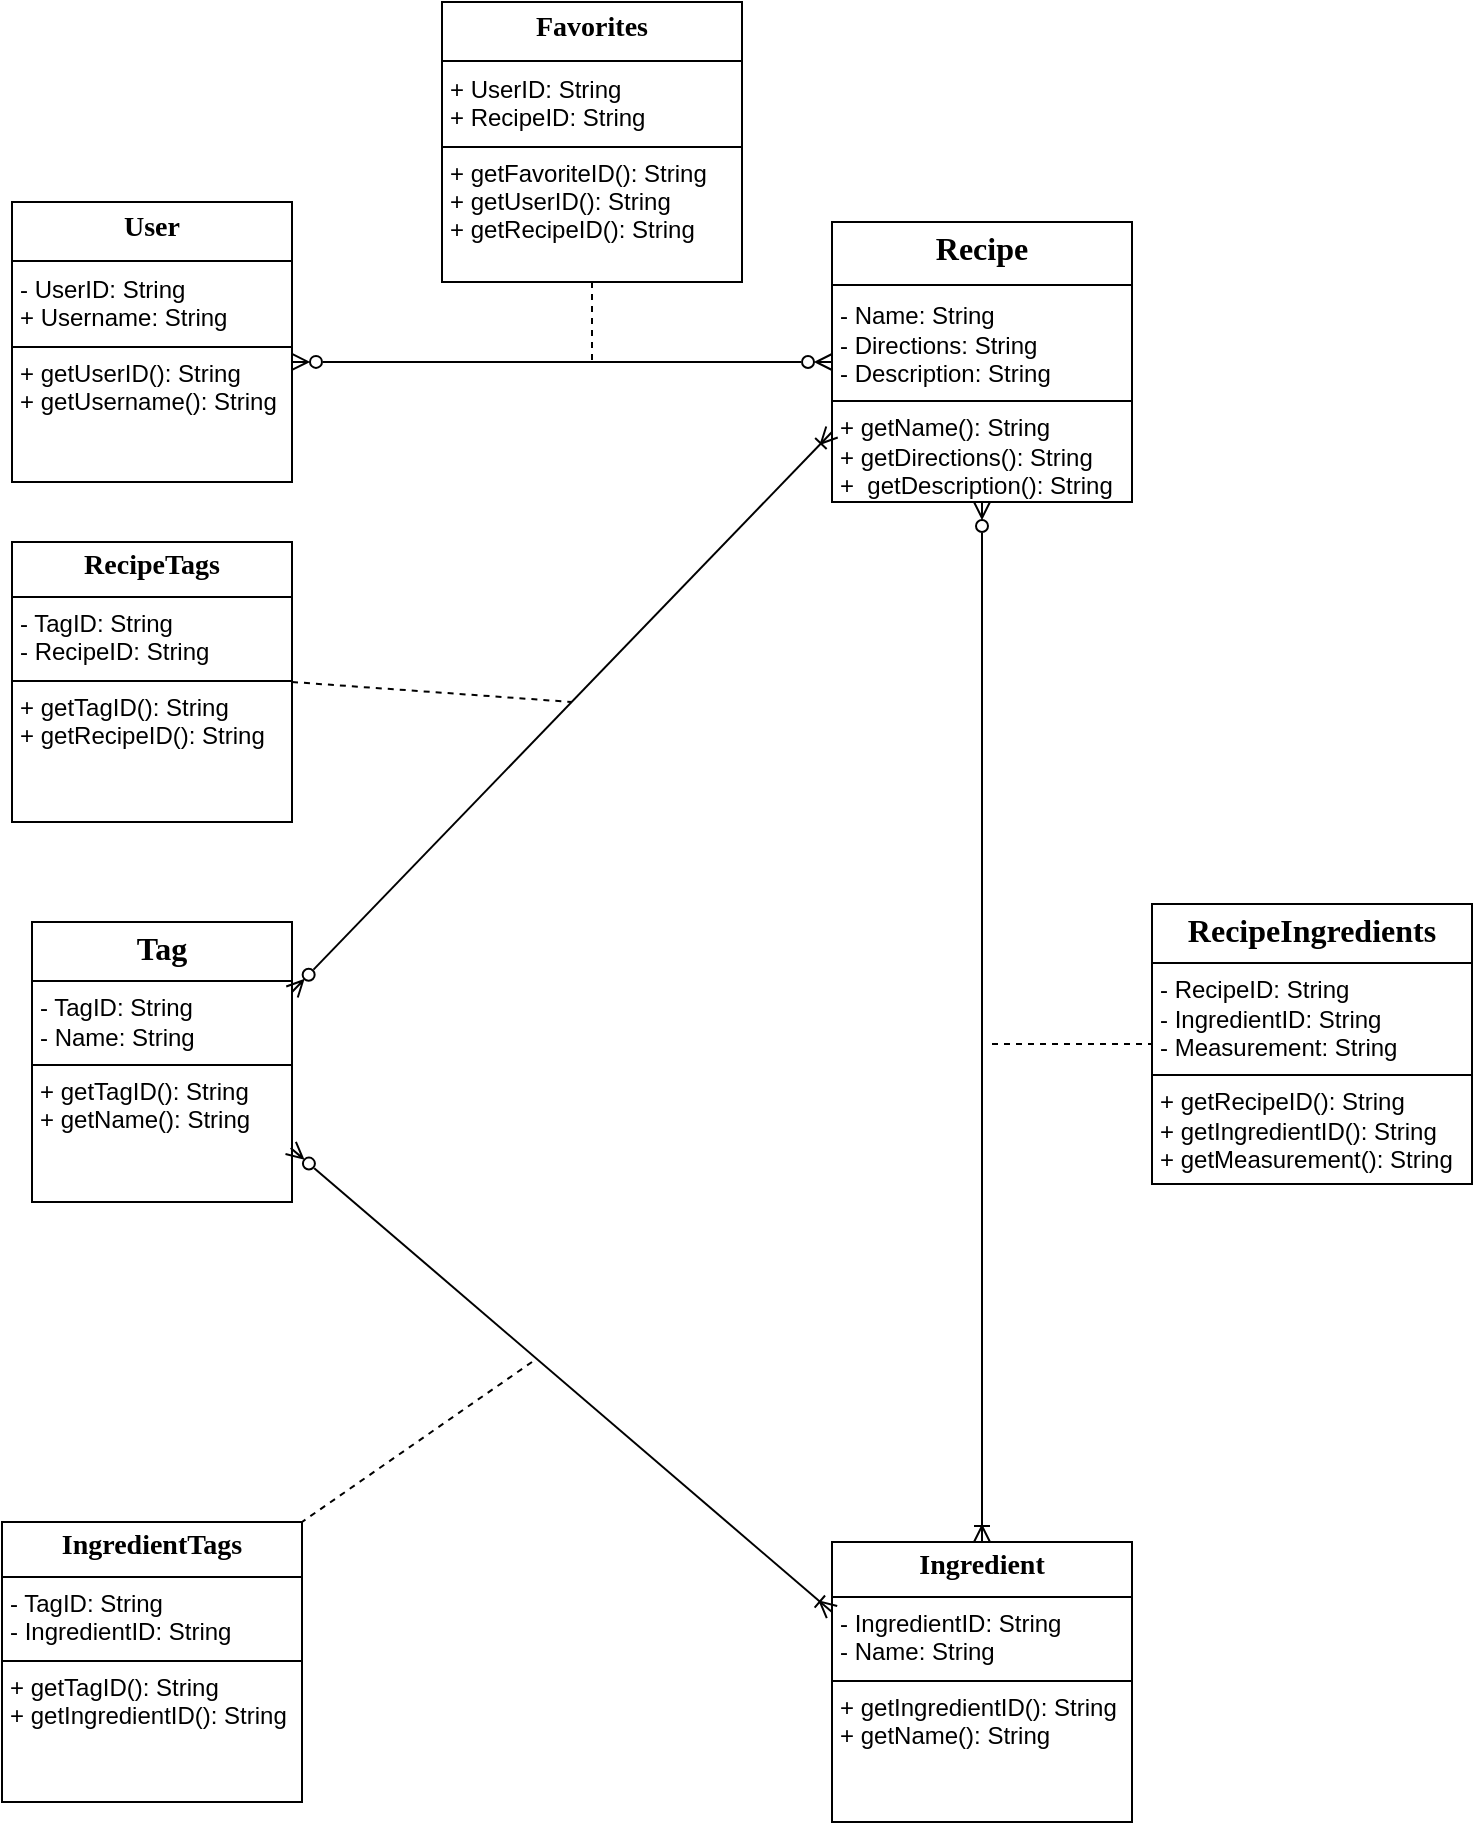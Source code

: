 <mxfile version="24.0.7" type="github">
  <diagram name="Page-1" id="7ARzTkC1GYlOzNA3DdzD">
    <mxGraphModel dx="1339" dy="1161" grid="1" gridSize="10" guides="1" tooltips="1" connect="1" arrows="1" fold="1" page="1" pageScale="1" pageWidth="850" pageHeight="1100" math="0" shadow="0">
      <root>
        <mxCell id="0" />
        <mxCell id="1" parent="0" />
        <mxCell id="55ndsV7hWTDGGRdfsGPd-1" value="&lt;p style=&quot;margin: 4px 0px 0px; text-align: center; font-size: 14px;&quot;&gt;&lt;font style=&quot;font-size: 14px;&quot;&gt;&lt;font style=&quot;font-size: 14px;&quot; face=&quot;Times New Roman&quot;&gt;&lt;b style=&quot;&quot;&gt;User&lt;/b&gt;&lt;/font&gt;&lt;br&gt;&lt;/font&gt;&lt;/p&gt;&lt;hr size=&quot;1&quot; style=&quot;border-style: solid; font-size: 14px;&quot;&gt;&lt;p style=&quot;margin:0px;margin-left:4px;&quot;&gt;- UserID: String&lt;br&gt;+&amp;nbsp;Username: String&lt;/p&gt;&lt;hr size=&quot;1&quot; style=&quot;border-style:solid;&quot;&gt;&lt;p style=&quot;margin:0px;margin-left:4px;&quot;&gt;+ getUserID(): String&lt;br&gt;+ getUsername(): String&lt;/p&gt;" style="verticalAlign=top;align=left;overflow=fill;html=1;whiteSpace=wrap;" parent="1" vertex="1">
          <mxGeometry x="60" y="110" width="140" height="140" as="geometry" />
        </mxCell>
        <mxCell id="55ndsV7hWTDGGRdfsGPd-2" value="&lt;p style=&quot;margin: 4px 0px 0px; text-align: center; font-size: 14px;&quot;&gt;&lt;font style=&quot;font-size: 14px;&quot;&gt;&lt;b style=&quot;&quot;&gt;&lt;font style=&quot;font-size: 14px;&quot; face=&quot;Times New Roman&quot;&gt;Favorites&lt;/font&gt;&lt;/b&gt;&lt;br&gt;&lt;/font&gt;&lt;/p&gt;&lt;hr size=&quot;1&quot; style=&quot;border-style: solid; font-size: 14px;&quot;&gt;&lt;p style=&quot;margin:0px;margin-left:4px;&quot;&gt;&lt;span style=&quot;background-color: initial;&quot;&gt;+ UserID: String&lt;/span&gt;&lt;br&gt;&lt;/p&gt;&lt;p style=&quot;margin:0px;margin-left:4px;&quot;&gt;+&amp;nbsp;RecipeID: String&lt;/p&gt;&lt;hr size=&quot;1&quot; style=&quot;border-style:solid;&quot;&gt;&lt;p style=&quot;margin:0px;margin-left:4px;&quot;&gt;+ getFavoriteID(): String&lt;br&gt;+ getUserID(): String&lt;/p&gt;&lt;p style=&quot;margin:0px;margin-left:4px;&quot;&gt;+&amp;nbsp;getRecipeID(): String&lt;/p&gt;" style="verticalAlign=top;align=left;overflow=fill;html=1;whiteSpace=wrap;" parent="1" vertex="1">
          <mxGeometry x="275" y="10" width="150" height="140" as="geometry" />
        </mxCell>
        <mxCell id="55ndsV7hWTDGGRdfsGPd-3" value="&lt;p style=&quot;margin: 4px 0px 0px; text-align: center;&quot;&gt;&lt;font face=&quot;Times New Roman&quot;&gt;&lt;span style=&quot;font-size: 16px;&quot;&gt;&lt;b&gt;Recipe&lt;/b&gt;&lt;/span&gt;&lt;/font&gt;&lt;br&gt;&lt;/p&gt;&lt;hr size=&quot;1&quot; style=&quot;border-style: solid; font-size: 16px;&quot;&gt;&lt;p style=&quot;margin:0px;margin-left:4px;&quot;&gt;- Name: String&lt;/p&gt;&lt;p style=&quot;margin:0px;margin-left:4px;&quot;&gt;- Directions: String&lt;/p&gt;&lt;p style=&quot;margin:0px;margin-left:4px;&quot;&gt;- Description: String&lt;/p&gt;&lt;hr size=&quot;1&quot; style=&quot;border-style:solid;&quot;&gt;&lt;p style=&quot;margin:0px;margin-left:4px;&quot;&gt;+ getName(): String&lt;br&gt;+ getDirections(): String&lt;/p&gt;&lt;p style=&quot;margin:0px;margin-left:4px;&quot;&gt;+&amp;nbsp;&amp;nbsp;getDescription(): String&lt;/p&gt;" style="verticalAlign=top;align=left;overflow=fill;html=1;whiteSpace=wrap;" parent="1" vertex="1">
          <mxGeometry x="470" y="120" width="150" height="140" as="geometry" />
        </mxCell>
        <mxCell id="55ndsV7hWTDGGRdfsGPd-4" value="&lt;p style=&quot;margin:0px;margin-top:4px;text-align:center;&quot;&gt;&lt;b&gt;&lt;font face=&quot;Times New Roman&quot; style=&quot;font-size: 16px;&quot;&gt;RecipeIngredients&lt;/font&gt;&lt;/b&gt;&lt;br&gt;&lt;/p&gt;&lt;hr size=&quot;1&quot; style=&quot;border-style:solid;&quot;&gt;&lt;p style=&quot;margin:0px;margin-left:4px;&quot;&gt;- RecipeID: String&lt;br&gt;- IngredientID: String&lt;/p&gt;&lt;p style=&quot;margin:0px;margin-left:4px;&quot;&gt;- Measurement: String&lt;/p&gt;&lt;hr size=&quot;1&quot; style=&quot;border-style:solid;&quot;&gt;&lt;p style=&quot;margin:0px;margin-left:4px;&quot;&gt;+ getRecipeID(): String&amp;nbsp;&lt;/p&gt;&lt;p style=&quot;margin:0px;margin-left:4px;&quot;&gt;+&amp;nbsp;getIngredientID(): String&lt;/p&gt;&lt;p style=&quot;margin:0px;margin-left:4px;&quot;&gt;+&amp;nbsp;getMeasurement(): String&lt;/p&gt;" style="verticalAlign=top;align=left;overflow=fill;html=1;whiteSpace=wrap;" parent="1" vertex="1">
          <mxGeometry x="630" y="461" width="160" height="140" as="geometry" />
        </mxCell>
        <mxCell id="55ndsV7hWTDGGRdfsGPd-5" value="&lt;p style=&quot;margin:0px;margin-top:4px;text-align:center;&quot;&gt;&lt;font face=&quot;Times New Roman&quot; style=&quot;font-size: 14px;&quot;&gt;&lt;b style=&quot;&quot;&gt;Ingredient&lt;/b&gt;&lt;/font&gt;&lt;br&gt;&lt;/p&gt;&lt;hr size=&quot;1&quot; style=&quot;border-style:solid;&quot;&gt;&lt;p style=&quot;margin:0px;margin-left:4px;&quot;&gt;- IngredientID: String&lt;/p&gt;&lt;p style=&quot;margin:0px;margin-left:4px;&quot;&gt;- Name: String&lt;/p&gt;&lt;hr size=&quot;1&quot; style=&quot;border-style:solid;&quot;&gt;&lt;p style=&quot;margin:0px;margin-left:4px;&quot;&gt;+ getIngredientID(): String&lt;/p&gt;&lt;p style=&quot;margin:0px;margin-left:4px;&quot;&gt;+ getName(): String&lt;/p&gt;" style="verticalAlign=top;align=left;overflow=fill;html=1;whiteSpace=wrap;" parent="1" vertex="1">
          <mxGeometry x="470" y="780" width="150" height="140" as="geometry" />
        </mxCell>
        <mxCell id="55ndsV7hWTDGGRdfsGPd-6" value="&lt;p style=&quot;margin:0px;margin-top:4px;text-align:center;&quot;&gt;&lt;font size=&quot;1&quot; style=&quot;&quot; face=&quot;Times New Roman&quot;&gt;&lt;b style=&quot;font-size: 16px;&quot;&gt;Tag&lt;/b&gt;&lt;/font&gt;&lt;/p&gt;&lt;hr size=&quot;1&quot; style=&quot;border-style:solid;&quot;&gt;&lt;p style=&quot;margin:0px;margin-left:4px;&quot;&gt;- TagID: String&lt;br&gt;- Name: String&lt;/p&gt;&lt;hr size=&quot;1&quot; style=&quot;border-style:solid;&quot;&gt;&lt;p style=&quot;margin:0px;margin-left:4px;&quot;&gt;+ getTagID(): String&lt;br&gt;+ getName(): String&lt;/p&gt;" style="verticalAlign=top;align=left;overflow=fill;html=1;whiteSpace=wrap;" parent="1" vertex="1">
          <mxGeometry x="70" y="470" width="130" height="140" as="geometry" />
        </mxCell>
        <mxCell id="VVuWQ3KE4KyJTpnH6zJP-1" value="&lt;p style=&quot;margin:0px;margin-top:4px;text-align:center;&quot;&gt;&lt;font style=&quot;font-size: 14px;&quot; face=&quot;Times New Roman&quot;&gt;&lt;b style=&quot;&quot;&gt;RecipeTags&lt;/b&gt;&lt;/font&gt;&lt;br&gt;&lt;/p&gt;&lt;hr size=&quot;1&quot; style=&quot;border-style:solid;&quot;&gt;&lt;p style=&quot;margin:0px;margin-left:4px;&quot;&gt;- TagID: String&lt;br&gt;- RecipeID: String&lt;/p&gt;&lt;hr size=&quot;1&quot; style=&quot;border-style:solid;&quot;&gt;&lt;p style=&quot;margin:0px;margin-left:4px;&quot;&gt;+ getTagID(): String&lt;br&gt;+ getRecipeID(): String&lt;/p&gt;" style="verticalAlign=top;align=left;overflow=fill;html=1;whiteSpace=wrap;" parent="1" vertex="1">
          <mxGeometry x="60" y="280" width="140" height="140" as="geometry" />
        </mxCell>
        <mxCell id="VVuWQ3KE4KyJTpnH6zJP-2" value="&lt;p style=&quot;margin:0px;margin-top:4px;text-align:center;&quot;&gt;&lt;b style=&quot;&quot;&gt;&lt;font style=&quot;font-size: 14px;&quot; face=&quot;Times New Roman&quot;&gt;IngredientTags&lt;/font&gt;&lt;/b&gt;&lt;br&gt;&lt;/p&gt;&lt;hr size=&quot;1&quot; style=&quot;border-style:solid;&quot;&gt;&lt;p style=&quot;margin:0px;margin-left:4px;&quot;&gt;- TagID: String&lt;br&gt;- IngredientID: String&lt;/p&gt;&lt;hr size=&quot;1&quot; style=&quot;border-style:solid;&quot;&gt;&lt;p style=&quot;margin:0px;margin-left:4px;&quot;&gt;+ getTagID(): String&lt;br&gt;+ getIngredientID(): String&lt;/p&gt;" style="verticalAlign=top;align=left;overflow=fill;html=1;whiteSpace=wrap;" parent="1" vertex="1">
          <mxGeometry x="55" y="770" width="150" height="140" as="geometry" />
        </mxCell>
        <mxCell id="VVuWQ3KE4KyJTpnH6zJP-72" value="" style="edgeStyle=entityRelationEdgeStyle;fontSize=12;html=1;endArrow=ERzeroToMany;rounded=0;exitX=1;exitY=0.571;exitDx=0;exitDy=0;exitPerimeter=0;entryX=0;entryY=0.5;entryDx=0;entryDy=0;startArrow=ERzeroToMany;startFill=0;endFill=0;" parent="1" source="55ndsV7hWTDGGRdfsGPd-1" target="55ndsV7hWTDGGRdfsGPd-3" edge="1">
          <mxGeometry width="100" height="100" relative="1" as="geometry">
            <mxPoint x="410" y="250" as="sourcePoint" />
            <mxPoint x="510" y="150" as="targetPoint" />
            <Array as="points">
              <mxPoint x="450" y="190" />
            </Array>
          </mxGeometry>
        </mxCell>
        <mxCell id="RCrXpqn-a_CAe2zHo8Ni-3" value="" style="endArrow=ERoneToMany;startArrow=ERzeroToMany;html=1;rounded=0;exitX=1;exitY=0.25;exitDx=0;exitDy=0;entryX=0;entryY=0.75;entryDx=0;entryDy=0;startFill=0;endFill=0;" parent="1" source="55ndsV7hWTDGGRdfsGPd-6" target="55ndsV7hWTDGGRdfsGPd-3" edge="1">
          <mxGeometry width="50" height="50" relative="1" as="geometry">
            <mxPoint x="470" y="560" as="sourcePoint" />
            <mxPoint x="520" y="510" as="targetPoint" />
          </mxGeometry>
        </mxCell>
        <mxCell id="RCrXpqn-a_CAe2zHo8Ni-4" value="" style="endArrow=none;html=1;rounded=0;exitX=1;exitY=0.5;exitDx=0;exitDy=0;dashed=1;" parent="1" source="VVuWQ3KE4KyJTpnH6zJP-1" edge="1">
          <mxGeometry width="50" height="50" relative="1" as="geometry">
            <mxPoint x="470" y="560" as="sourcePoint" />
            <mxPoint x="340" y="360" as="targetPoint" />
          </mxGeometry>
        </mxCell>
        <mxCell id="RCrXpqn-a_CAe2zHo8Ni-5" value="" style="endArrow=ERoneToMany;startArrow=ERzeroToMany;html=1;rounded=0;exitX=0.995;exitY=0.807;exitDx=0;exitDy=0;entryX=0;entryY=0.25;entryDx=0;entryDy=0;startFill=0;endFill=0;exitPerimeter=0;" parent="1" source="55ndsV7hWTDGGRdfsGPd-6" target="55ndsV7hWTDGGRdfsGPd-5" edge="1">
          <mxGeometry width="50" height="50" relative="1" as="geometry">
            <mxPoint x="240" y="385" as="sourcePoint" />
            <mxPoint x="517" y="388" as="targetPoint" />
          </mxGeometry>
        </mxCell>
        <mxCell id="RCrXpqn-a_CAe2zHo8Ni-6" value="" style="endArrow=none;html=1;rounded=0;entryX=1;entryY=0;entryDx=0;entryDy=0;dashed=1;" parent="1" target="VVuWQ3KE4KyJTpnH6zJP-2" edge="1">
          <mxGeometry width="50" height="50" relative="1" as="geometry">
            <mxPoint x="320" y="690" as="sourcePoint" />
            <mxPoint x="370" y="510" as="targetPoint" />
          </mxGeometry>
        </mxCell>
        <mxCell id="RCrXpqn-a_CAe2zHo8Ni-9" value="" style="endArrow=ERzeroToMany;startArrow=ERoneToMany;html=1;rounded=0;exitX=0.5;exitY=0;exitDx=0;exitDy=0;startFill=0;endFill=0;entryX=0.5;entryY=1;entryDx=0;entryDy=0;" parent="1" source="55ndsV7hWTDGGRdfsGPd-5" target="55ndsV7hWTDGGRdfsGPd-3" edge="1">
          <mxGeometry width="50" height="50" relative="1" as="geometry">
            <mxPoint x="240" y="535" as="sourcePoint" />
            <mxPoint x="530" y="510" as="targetPoint" />
          </mxGeometry>
        </mxCell>
        <mxCell id="RCrXpqn-a_CAe2zHo8Ni-10" value="" style="endArrow=none;html=1;rounded=0;entryX=0;entryY=0.5;entryDx=0;entryDy=0;dashed=1;" parent="1" target="55ndsV7hWTDGGRdfsGPd-4" edge="1">
          <mxGeometry width="50" height="50" relative="1" as="geometry">
            <mxPoint x="550" y="531" as="sourcePoint" />
            <mxPoint x="770" y="491" as="targetPoint" />
          </mxGeometry>
        </mxCell>
        <mxCell id="6IcyhnfVefln0a-kWws9-1" value="" style="endArrow=none;html=1;rounded=0;exitX=0.5;exitY=1;exitDx=0;exitDy=0;dashed=1;" edge="1" parent="1" source="55ndsV7hWTDGGRdfsGPd-2">
          <mxGeometry width="50" height="50" relative="1" as="geometry">
            <mxPoint x="440" y="240" as="sourcePoint" />
            <mxPoint x="350" y="190" as="targetPoint" />
          </mxGeometry>
        </mxCell>
      </root>
    </mxGraphModel>
  </diagram>
</mxfile>
